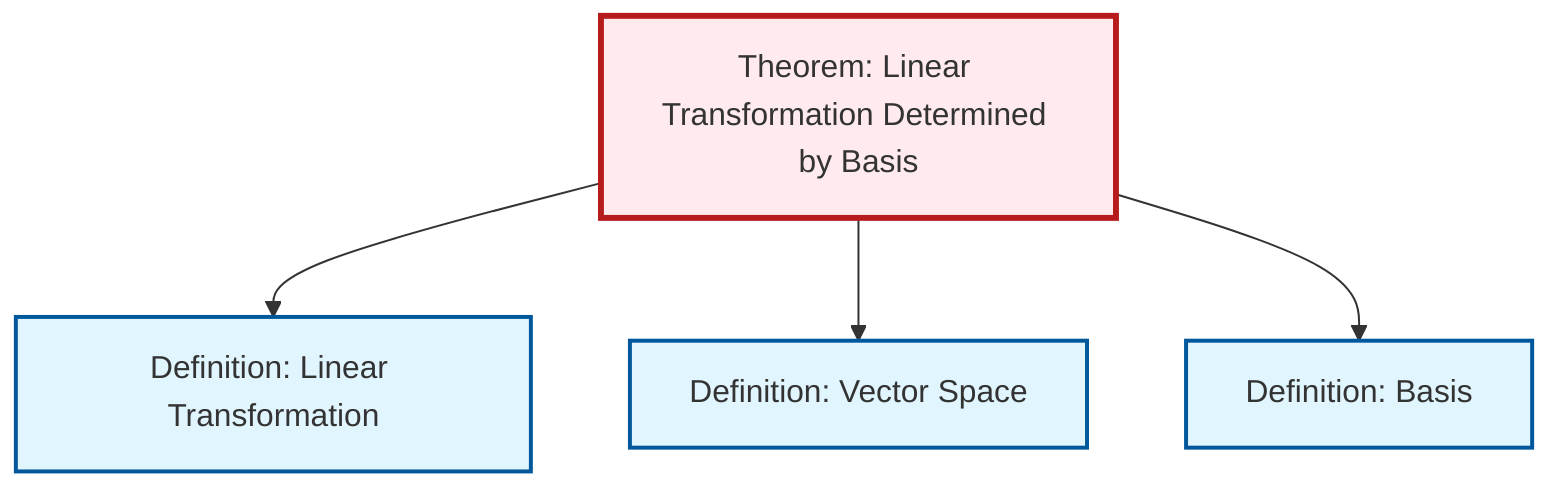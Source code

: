 graph TD
    classDef definition fill:#e1f5fe,stroke:#01579b,stroke-width:2px
    classDef theorem fill:#f3e5f5,stroke:#4a148c,stroke-width:2px
    classDef axiom fill:#fff3e0,stroke:#e65100,stroke-width:2px
    classDef example fill:#e8f5e9,stroke:#1b5e20,stroke-width:2px
    classDef current fill:#ffebee,stroke:#b71c1c,stroke-width:3px
    def-linear-transformation["Definition: Linear Transformation"]:::definition
    thm-linear-transformation-basis["Theorem: Linear Transformation Determined by Basis"]:::theorem
    def-vector-space["Definition: Vector Space"]:::definition
    def-basis["Definition: Basis"]:::definition
    thm-linear-transformation-basis --> def-linear-transformation
    thm-linear-transformation-basis --> def-vector-space
    thm-linear-transformation-basis --> def-basis
    class thm-linear-transformation-basis current